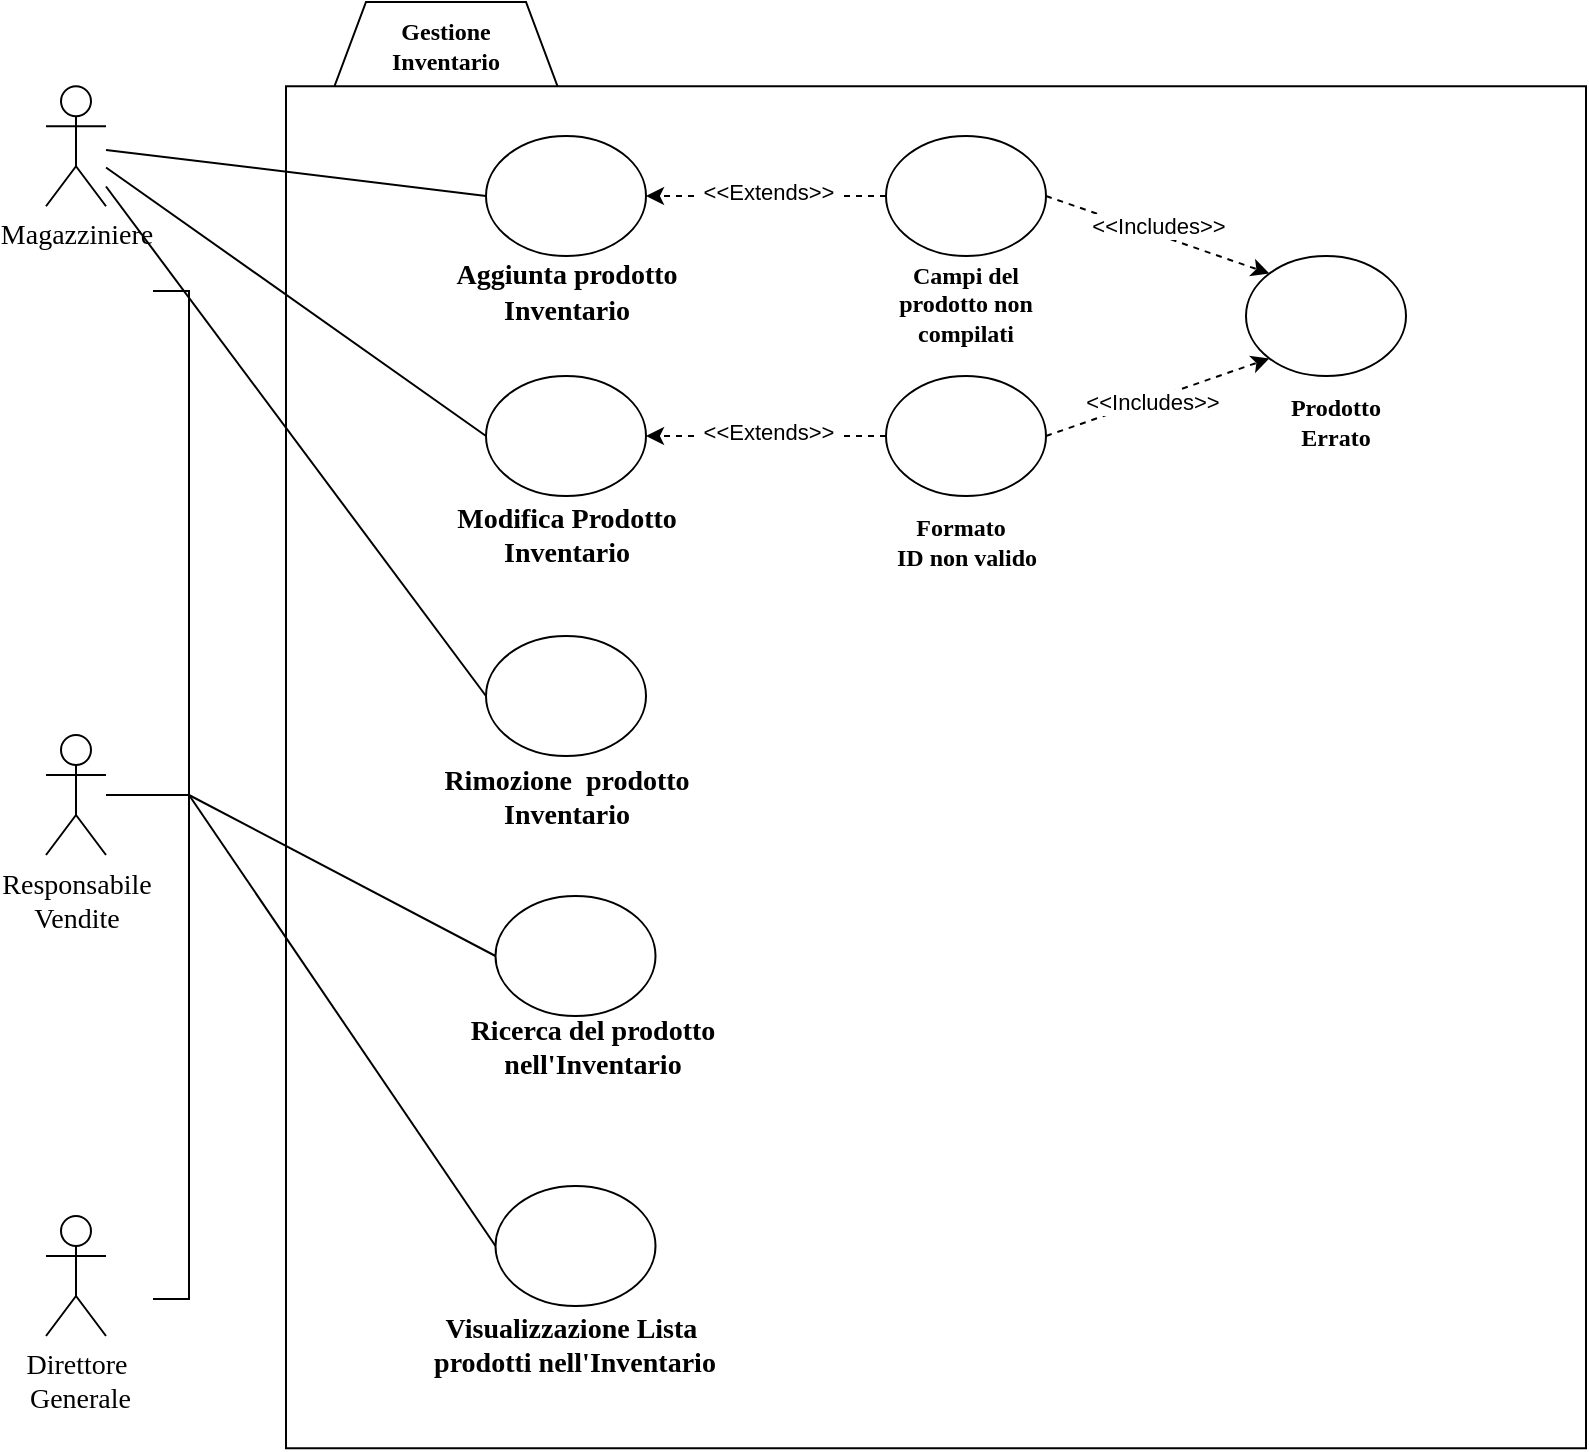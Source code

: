 <mxfile version="13.10.6" type="github">
  <diagram id="RcybXoDZJoYCDfinM7sL" name="Page-1">
    <mxGraphModel dx="1662" dy="801" grid="1" gridSize="10" guides="1" tooltips="1" connect="1" arrows="1" fold="1" page="1" pageScale="1" pageWidth="827" pageHeight="1169" math="0" shadow="0">
      <root>
        <mxCell id="0" />
        <mxCell id="1" parent="0" />
        <mxCell id="a_w7ONJ3W2yyLTA47ird-15" value="" style="shape=hexagon;perimeter=hexagonPerimeter2;whiteSpace=wrap;html=1;fixedSize=1;" parent="1" vertex="1">
          <mxGeometry x="170" y="73" width="120" height="107" as="geometry" />
        </mxCell>
        <mxCell id="a_w7ONJ3W2yyLTA47ird-19" value="" style="rounded=0;whiteSpace=wrap;html=1;verticalAlign=bottom;" parent="1" vertex="1">
          <mxGeometry x="150" y="115.13" width="650" height="681" as="geometry" />
        </mxCell>
        <mxCell id="a_w7ONJ3W2yyLTA47ird-16" value="&lt;div&gt;&lt;font face=&quot;Times New Roman&quot;&gt;&lt;span style=&quot;font-size: 14px&quot;&gt;Magazziniere&lt;/span&gt;&lt;/font&gt;&lt;/div&gt;" style="shape=umlActor;verticalLabelPosition=bottom;verticalAlign=top;html=1;outlineConnect=0;" parent="1" vertex="1">
          <mxGeometry x="30" y="115.13" width="30" height="60" as="geometry" />
        </mxCell>
        <mxCell id="a_w7ONJ3W2yyLTA47ird-17" value="&lt;font face=&quot;Times New Roman&quot;&gt;&lt;span style=&quot;font-size: 14px&quot;&gt;Responsabile&lt;br&gt;Vendite&lt;/span&gt;&lt;/font&gt;" style="shape=umlActor;verticalLabelPosition=bottom;verticalAlign=top;html=1;outlineConnect=0;" parent="1" vertex="1">
          <mxGeometry x="30" y="439.5" width="30" height="60" as="geometry" />
        </mxCell>
        <mxCell id="a_w7ONJ3W2yyLTA47ird-20" value="&lt;div&gt;&lt;br&gt;&lt;/div&gt;&lt;div&gt;&lt;br&gt;&lt;/div&gt;&lt;div&gt;&lt;br&gt;&lt;/div&gt;&lt;div&gt;&lt;br&gt;&lt;/div&gt;&lt;div&gt;&lt;br&gt;&lt;/div&gt;&lt;div&gt;&lt;br&gt;&lt;/div&gt;" style="ellipse;whiteSpace=wrap;html=1;" parent="1" vertex="1">
          <mxGeometry x="250" y="140" width="80" height="60" as="geometry" />
        </mxCell>
        <mxCell id="a_w7ONJ3W2yyLTA47ird-22" value="&lt;div&gt;&lt;font face=&quot;Times New Roman&quot;&gt;&lt;span style=&quot;font-size: 14px&quot;&gt;&lt;b&gt;Ricerca del prodotto nell&#39;Inventario&lt;/b&gt;&lt;/span&gt;&lt;/font&gt;&lt;/div&gt;" style="text;html=1;strokeColor=none;fillColor=none;align=center;verticalAlign=middle;whiteSpace=wrap;rounded=0;" parent="1" vertex="1">
          <mxGeometry x="232.25" y="585.5" width="142.5" height="20" as="geometry" />
        </mxCell>
        <mxCell id="a_w7ONJ3W2yyLTA47ird-23" value="&lt;div align=&quot;center&quot;&gt;&lt;font face=&quot;Times New Roman&quot;&gt;&lt;b&gt;Gestione&lt;/b&gt;&lt;/font&gt;&lt;/div&gt;&lt;div align=&quot;center&quot;&gt;&lt;font face=&quot;Times New Roman&quot;&gt;&lt;b&gt;Inventario&lt;/b&gt;&lt;/font&gt;&lt;/div&gt;" style="text;html=1;strokeColor=none;fillColor=none;align=center;verticalAlign=middle;whiteSpace=wrap;rounded=0;" parent="1" vertex="1">
          <mxGeometry x="210" y="85.13" width="40" height="20" as="geometry" />
        </mxCell>
        <mxCell id="a_w7ONJ3W2yyLTA47ird-24" value="&lt;div&gt;&lt;br&gt;&lt;/div&gt;&lt;div&gt;&lt;br&gt;&lt;/div&gt;&lt;div&gt;&lt;br&gt;&lt;/div&gt;&lt;div&gt;&lt;br&gt;&lt;/div&gt;&lt;div&gt;&lt;br&gt;&lt;/div&gt;&lt;div&gt;&lt;br&gt;&lt;/div&gt;" style="ellipse;whiteSpace=wrap;html=1;" parent="1" vertex="1">
          <mxGeometry x="250" y="260" width="80" height="60" as="geometry" />
        </mxCell>
        <mxCell id="a_w7ONJ3W2yyLTA47ird-25" value="&lt;div&gt;&lt;br&gt;&lt;/div&gt;&lt;div&gt;&lt;br&gt;&lt;/div&gt;&lt;div&gt;&lt;br&gt;&lt;/div&gt;&lt;div&gt;&lt;br&gt;&lt;/div&gt;&lt;div&gt;&lt;br&gt;&lt;/div&gt;&lt;div&gt;&lt;br&gt;&lt;/div&gt;" style="ellipse;whiteSpace=wrap;html=1;" parent="1" vertex="1">
          <mxGeometry x="254.75" y="665" width="80" height="60" as="geometry" />
        </mxCell>
        <mxCell id="a_w7ONJ3W2yyLTA47ird-26" value="&lt;div&gt;&lt;br&gt;&lt;/div&gt;&lt;div&gt;&lt;br&gt;&lt;/div&gt;&lt;div&gt;&lt;br&gt;&lt;/div&gt;&lt;div&gt;&lt;br&gt;&lt;/div&gt;&lt;div&gt;&lt;br&gt;&lt;/div&gt;&lt;div&gt;&lt;br&gt;&lt;/div&gt;" style="ellipse;whiteSpace=wrap;html=1;" parent="1" vertex="1">
          <mxGeometry x="254.75" y="520" width="80" height="60" as="geometry" />
        </mxCell>
        <mxCell id="a_w7ONJ3W2yyLTA47ird-27" value="" style="endArrow=none;html=1;entryX=0;entryY=0.5;entryDx=0;entryDy=0;" parent="1" source="a_w7ONJ3W2yyLTA47ird-16" target="a_w7ONJ3W2yyLTA47ird-20" edge="1">
          <mxGeometry width="50" height="50" relative="1" as="geometry">
            <mxPoint x="80" y="179" as="sourcePoint" />
            <mxPoint x="330" y="340" as="targetPoint" />
          </mxGeometry>
        </mxCell>
        <mxCell id="a_w7ONJ3W2yyLTA47ird-28" value="" style="endArrow=none;html=1;entryX=0;entryY=0.5;entryDx=0;entryDy=0;" parent="1" source="a_w7ONJ3W2yyLTA47ird-16" target="a_w7ONJ3W2yyLTA47ird-24" edge="1">
          <mxGeometry width="50" height="50" relative="1" as="geometry">
            <mxPoint x="80" y="180" as="sourcePoint" />
            <mxPoint x="330" y="350" as="targetPoint" />
          </mxGeometry>
        </mxCell>
        <mxCell id="a_w7ONJ3W2yyLTA47ird-29" value="" style="shape=partialRectangle;whiteSpace=wrap;html=1;bottom=1;right=1;left=1;top=0;fillColor=none;routingCenterX=-0.5;rotation=-90;" parent="1" vertex="1">
          <mxGeometry x="-159.25" y="460.75" width="504" height="17.5" as="geometry" />
        </mxCell>
        <mxCell id="a_w7ONJ3W2yyLTA47ird-30" value="&lt;font face=&quot;Times New Roman&quot;&gt;&lt;span style=&quot;font-size: 14px&quot;&gt;&lt;b&gt;Rimozione &amp;nbsp;prodotto Inventario&lt;/b&gt;&lt;/span&gt;&lt;/font&gt;" style="text;html=1;strokeColor=none;fillColor=none;align=center;verticalAlign=middle;whiteSpace=wrap;rounded=0;" parent="1" vertex="1">
          <mxGeometry x="217.5" y="460.75" width="145" height="20" as="geometry" />
        </mxCell>
        <mxCell id="a_w7ONJ3W2yyLTA47ird-31" value="&lt;font face=&quot;Times New Roman&quot; style=&quot;font-size: 14px&quot;&gt;&lt;span style=&quot;font-size: 14px&quot;&gt;&lt;b style=&quot;font-size: 14px&quot;&gt;Aggiunta prodotto Inventario&lt;/b&gt;&lt;/span&gt;&lt;/font&gt;" style="text;html=1;strokeColor=none;fillColor=none;align=center;verticalAlign=middle;whiteSpace=wrap;rounded=0;fontSize=14;" parent="1" vertex="1">
          <mxGeometry x="217.5" y="207.56" width="145" height="20" as="geometry" />
        </mxCell>
        <mxCell id="a_w7ONJ3W2yyLTA47ird-32" value="&lt;b style=&quot;font-family: &amp;#34;times new roman&amp;#34; ; font-size: 14px&quot;&gt;Modifica Prodotto Inventario&lt;br&gt;&lt;/b&gt;" style="text;html=1;strokeColor=none;fillColor=none;align=center;verticalAlign=middle;whiteSpace=wrap;rounded=0;" parent="1" vertex="1">
          <mxGeometry x="217.5" y="330" width="145" height="20" as="geometry" />
        </mxCell>
        <mxCell id="a_w7ONJ3W2yyLTA47ird-33" value="&lt;font face=&quot;Times New Roman&quot;&gt;&lt;span style=&quot;font-size: 14px&quot;&gt;&lt;b&gt;Visualizzazione Lista&amp;nbsp;&lt;br&gt;prodotti nell&#39;Inventario&lt;br&gt;&lt;/b&gt;&lt;/span&gt;&lt;/font&gt;" style="text;html=1;strokeColor=none;fillColor=none;align=center;verticalAlign=middle;whiteSpace=wrap;rounded=0;" parent="1" vertex="1">
          <mxGeometry x="222.25" y="735" width="145" height="20" as="geometry" />
        </mxCell>
        <mxCell id="a_w7ONJ3W2yyLTA47ird-34" value="&lt;div&gt;&lt;br&gt;&lt;/div&gt;&lt;div&gt;&lt;br&gt;&lt;/div&gt;&lt;div&gt;&lt;br&gt;&lt;/div&gt;&lt;div&gt;&lt;br&gt;&lt;/div&gt;&lt;div&gt;&lt;br&gt;&lt;/div&gt;&lt;div&gt;&lt;br&gt;&lt;/div&gt;" style="ellipse;whiteSpace=wrap;html=1;" parent="1" vertex="1">
          <mxGeometry x="250" y="390" width="80" height="60" as="geometry" />
        </mxCell>
        <mxCell id="a_w7ONJ3W2yyLTA47ird-35" value="" style="endArrow=none;html=1;exitX=0;exitY=0.5;exitDx=0;exitDy=0;" parent="1" source="a_w7ONJ3W2yyLTA47ird-34" target="a_w7ONJ3W2yyLTA47ird-16" edge="1">
          <mxGeometry width="50" height="50" relative="1" as="geometry">
            <mxPoint x="370" y="320" as="sourcePoint" />
            <mxPoint x="80" y="180" as="targetPoint" />
          </mxGeometry>
        </mxCell>
        <mxCell id="a_w7ONJ3W2yyLTA47ird-37" value="" style="endArrow=none;html=1;exitX=0.5;exitY=1;exitDx=0;exitDy=0;entryX=0;entryY=0.5;entryDx=0;entryDy=0;" parent="1" source="a_w7ONJ3W2yyLTA47ird-29" target="a_w7ONJ3W2yyLTA47ird-26" edge="1">
          <mxGeometry width="50" height="50" relative="1" as="geometry">
            <mxPoint x="400" y="460" as="sourcePoint" />
            <mxPoint x="450" y="410" as="targetPoint" />
          </mxGeometry>
        </mxCell>
        <mxCell id="a_w7ONJ3W2yyLTA47ird-38" value="" style="endArrow=none;html=1;exitX=0.5;exitY=1;exitDx=0;exitDy=0;entryX=0;entryY=0.5;entryDx=0;entryDy=0;" parent="1" source="a_w7ONJ3W2yyLTA47ird-29" target="a_w7ONJ3W2yyLTA47ird-25" edge="1">
          <mxGeometry width="50" height="50" relative="1" as="geometry">
            <mxPoint x="160" y="400" as="sourcePoint" />
            <mxPoint x="450" y="410" as="targetPoint" />
          </mxGeometry>
        </mxCell>
        <mxCell id="a_w7ONJ3W2yyLTA47ird-40" value="&lt;font face=&quot;Times New Roman&quot;&gt;&lt;span style=&quot;font-size: 14px&quot;&gt;Direttore&lt;br&gt;&amp;nbsp;Generale&lt;/span&gt;&lt;/font&gt;" style="shape=umlActor;verticalLabelPosition=bottom;verticalAlign=top;html=1;outlineConnect=0;" parent="1" vertex="1">
          <mxGeometry x="30" y="680" width="30" height="60" as="geometry" />
        </mxCell>
        <mxCell id="a_w7ONJ3W2yyLTA47ird-41" value="" style="endArrow=none;html=1;exitX=0.5;exitY=1;exitDx=0;exitDy=0;" parent="1" source="a_w7ONJ3W2yyLTA47ird-29" target="a_w7ONJ3W2yyLTA47ird-17" edge="1">
          <mxGeometry width="50" height="50" relative="1" as="geometry">
            <mxPoint x="150" y="510" as="sourcePoint" />
            <mxPoint x="200" y="460" as="targetPoint" />
          </mxGeometry>
        </mxCell>
        <mxCell id="a_w7ONJ3W2yyLTA47ird-3" value="&lt;div&gt;&lt;br&gt;&lt;/div&gt;&lt;div&gt;&lt;br&gt;&lt;/div&gt;&lt;div&gt;&lt;br&gt;&lt;/div&gt;&lt;div&gt;&lt;br&gt;&lt;/div&gt;&lt;div&gt;&lt;br&gt;&lt;/div&gt;&lt;div&gt;&lt;br&gt;&lt;/div&gt;" style="ellipse;whiteSpace=wrap;html=1;verticalAlign=bottom;" parent="1" vertex="1">
          <mxGeometry x="450" y="140" width="80" height="60" as="geometry" />
        </mxCell>
        <mxCell id="a_w7ONJ3W2yyLTA47ird-4" value="" style="endArrow=classic;html=1;dashed=1;exitX=0;exitY=0.5;exitDx=0;exitDy=0;entryX=1;entryY=0.5;entryDx=0;entryDy=0;verticalAlign=bottom;" parent="1" source="a_w7ONJ3W2yyLTA47ird-6" target="a_w7ONJ3W2yyLTA47ird-24" edge="1">
          <mxGeometry width="50" height="50" relative="1" as="geometry">
            <mxPoint x="690" y="328.5" as="sourcePoint" />
            <mxPoint x="470" y="160" as="targetPoint" />
          </mxGeometry>
        </mxCell>
        <mxCell id="a_w7ONJ3W2yyLTA47ird-5" value="&amp;nbsp;&amp;lt;&amp;lt;Extends&amp;gt;&amp;gt;&amp;nbsp;" style="edgeLabel;html=1;align=center;verticalAlign=middle;resizable=0;points=[];" parent="a_w7ONJ3W2yyLTA47ird-4" vertex="1" connectable="0">
          <mxGeometry x="-0.013" y="1" relative="1" as="geometry">
            <mxPoint y="-3" as="offset" />
          </mxGeometry>
        </mxCell>
        <mxCell id="a_w7ONJ3W2yyLTA47ird-6" value="&lt;div&gt;&lt;br&gt;&lt;/div&gt;&lt;div&gt;&lt;br&gt;&lt;/div&gt;&lt;div&gt;&lt;br&gt;&lt;/div&gt;&lt;div&gt;&lt;br&gt;&lt;/div&gt;&lt;div&gt;&lt;br&gt;&lt;/div&gt;&lt;div&gt;&lt;br&gt;&lt;/div&gt;" style="ellipse;whiteSpace=wrap;html=1;verticalAlign=bottom;" parent="1" vertex="1">
          <mxGeometry x="450" y="260" width="80" height="60" as="geometry" />
        </mxCell>
        <mxCell id="a_w7ONJ3W2yyLTA47ird-7" value="&lt;font face=&quot;Times New Roman&quot;&gt;&lt;b&gt;Formato &amp;nbsp;&lt;br&gt;ID non valido&lt;/b&gt;&lt;/font&gt;" style="text;html=1;strokeColor=none;fillColor=none;align=center;verticalAlign=bottom;whiteSpace=wrap;rounded=0;" parent="1" vertex="1">
          <mxGeometry x="417.5" y="340" width="145" height="20" as="geometry" />
        </mxCell>
        <mxCell id="a_w7ONJ3W2yyLTA47ird-8" value="&lt;div&gt;&lt;br&gt;&lt;/div&gt;&lt;div&gt;&lt;br&gt;&lt;/div&gt;&lt;div&gt;&lt;br&gt;&lt;/div&gt;&lt;div&gt;&lt;br&gt;&lt;/div&gt;&lt;div&gt;&lt;br&gt;&lt;/div&gt;&lt;div&gt;&lt;br&gt;&lt;/div&gt;" style="ellipse;whiteSpace=wrap;html=1;verticalAlign=bottom;" parent="1" vertex="1">
          <mxGeometry x="630" y="200" width="80" height="60" as="geometry" />
        </mxCell>
        <mxCell id="a_w7ONJ3W2yyLTA47ird-9" value="&lt;font face=&quot;Times New Roman&quot;&gt;&lt;b&gt;Prodotto Errato&lt;br&gt;&lt;/b&gt;&lt;/font&gt;" style="text;html=1;strokeColor=none;fillColor=none;align=center;verticalAlign=bottom;whiteSpace=wrap;rounded=0;" parent="1" vertex="1">
          <mxGeometry x="640" y="280" width="70" height="20" as="geometry" />
        </mxCell>
        <mxCell id="a_w7ONJ3W2yyLTA47ird-10" value="" style="endArrow=classic;html=1;dashed=1;entryX=0;entryY=0;entryDx=0;entryDy=0;exitX=1;exitY=0.5;exitDx=0;exitDy=0;verticalAlign=bottom;" parent="1" source="a_w7ONJ3W2yyLTA47ird-3" target="a_w7ONJ3W2yyLTA47ird-8" edge="1">
          <mxGeometry width="50" height="50" relative="1" as="geometry">
            <mxPoint x="902.5" y="447" as="sourcePoint" />
            <mxPoint x="742.5" y="447" as="targetPoint" />
          </mxGeometry>
        </mxCell>
        <mxCell id="a_w7ONJ3W2yyLTA47ird-11" value="&amp;nbsp;&amp;lt;&amp;lt;Includes&amp;gt;&amp;gt;&amp;nbsp;" style="edgeLabel;html=1;align=center;verticalAlign=middle;resizable=0;points=[];" parent="a_w7ONJ3W2yyLTA47ird-10" vertex="1" connectable="0">
          <mxGeometry x="-0.013" y="1" relative="1" as="geometry">
            <mxPoint y="-3" as="offset" />
          </mxGeometry>
        </mxCell>
        <mxCell id="a_w7ONJ3W2yyLTA47ird-12" value="" style="endArrow=classic;html=1;dashed=1;entryX=0;entryY=1;entryDx=0;entryDy=0;exitX=1;exitY=0.5;exitDx=0;exitDy=0;verticalAlign=bottom;" parent="1" source="a_w7ONJ3W2yyLTA47ird-6" target="a_w7ONJ3W2yyLTA47ird-8" edge="1">
          <mxGeometry width="50" height="50" relative="1" as="geometry">
            <mxPoint x="660" y="360" as="sourcePoint" />
            <mxPoint x="746.716" y="161.213" as="targetPoint" />
          </mxGeometry>
        </mxCell>
        <mxCell id="a_w7ONJ3W2yyLTA47ird-46" value="&amp;lt;&amp;lt;Includes&amp;gt;&amp;gt;" style="edgeLabel;html=1;align=center;verticalAlign=middle;resizable=0;points=[];" parent="a_w7ONJ3W2yyLTA47ird-12" vertex="1" connectable="0">
          <mxGeometry x="-0.085" y="-1" relative="1" as="geometry">
            <mxPoint x="1" as="offset" />
          </mxGeometry>
        </mxCell>
        <mxCell id="a_w7ONJ3W2yyLTA47ird-14" value="&lt;font face=&quot;Times New Roman&quot;&gt;&lt;b&gt;Campi del prodotto non compilati&lt;/b&gt;&lt;/font&gt;" style="text;html=1;strokeColor=none;fillColor=none;align=center;verticalAlign=bottom;whiteSpace=wrap;rounded=0;" parent="1" vertex="1">
          <mxGeometry x="455" y="227.56" width="70" height="20" as="geometry" />
        </mxCell>
        <mxCell id="PrDrWU65EMqaRZ-ttvCU-6" value="" style="endArrow=classic;html=1;dashed=1;exitX=0;exitY=0.5;exitDx=0;exitDy=0;entryX=1;entryY=0.5;entryDx=0;entryDy=0;verticalAlign=bottom;" edge="1" parent="1" source="a_w7ONJ3W2yyLTA47ird-3" target="a_w7ONJ3W2yyLTA47ird-20">
          <mxGeometry width="50" height="50" relative="1" as="geometry">
            <mxPoint x="450" y="247.56" as="sourcePoint" />
            <mxPoint x="337.5" y="247.56" as="targetPoint" />
          </mxGeometry>
        </mxCell>
        <mxCell id="PrDrWU65EMqaRZ-ttvCU-7" value="&amp;nbsp;&amp;lt;&amp;lt;Extends&amp;gt;&amp;gt;&amp;nbsp;" style="edgeLabel;html=1;align=center;verticalAlign=middle;resizable=0;points=[];" vertex="1" connectable="0" parent="PrDrWU65EMqaRZ-ttvCU-6">
          <mxGeometry x="-0.013" y="1" relative="1" as="geometry">
            <mxPoint y="-3" as="offset" />
          </mxGeometry>
        </mxCell>
      </root>
    </mxGraphModel>
  </diagram>
</mxfile>
